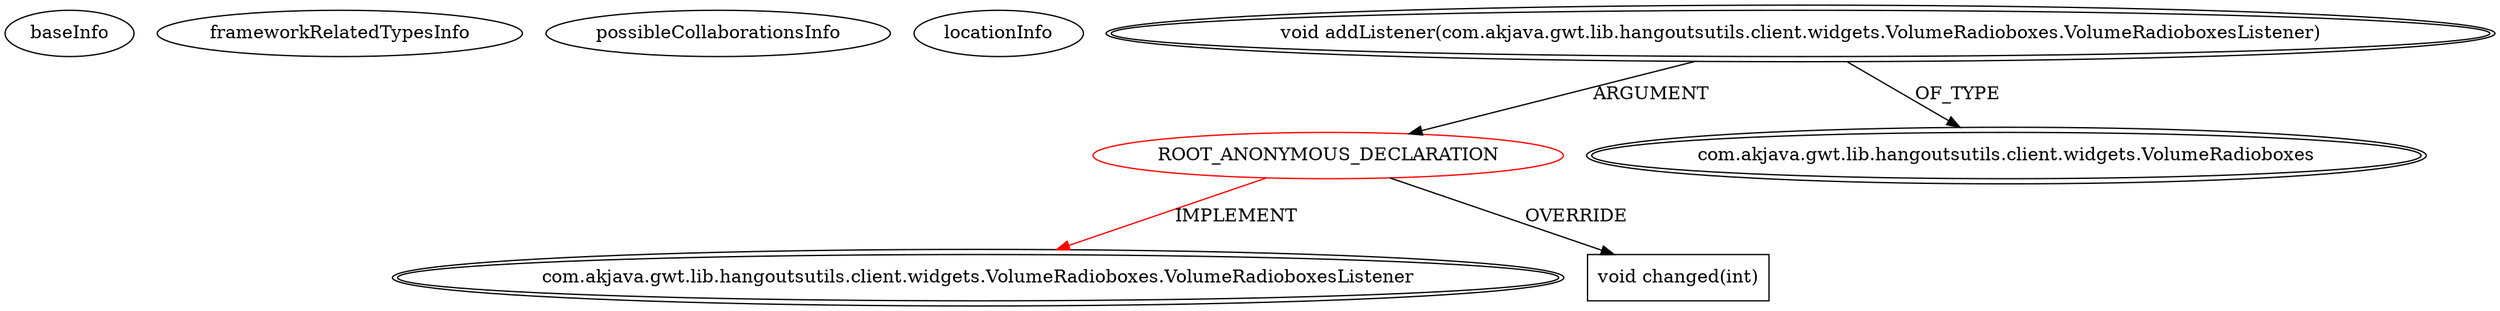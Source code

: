 digraph {
baseInfo[graphId=572,category="extension_graph",isAnonymous=true,possibleRelation=false]
frameworkRelatedTypesInfo[0="com.akjava.gwt.lib.hangoutsutils.client.widgets.VolumeRadioboxes.VolumeRadioboxesListener"]
possibleCollaborationsInfo[]
locationInfo[projectName="akjava-GWT-Hangouts",filePath="/akjava-GWT-Hangouts/GWT-Hangouts-master/apps/sound-player/src/com/akjava/gwt/hangout/soundplayer/client/HangoutSoundPlayer.java",contextSignature="void EditorData(int,java.lang.String,java.lang.String)",graphId="572"]
0[label="ROOT_ANONYMOUS_DECLARATION",vertexType="ROOT_ANONYMOUS_DECLARATION",isFrameworkType=false,color=red]
1[label="com.akjava.gwt.lib.hangoutsutils.client.widgets.VolumeRadioboxes.VolumeRadioboxesListener",vertexType="FRAMEWORK_INTERFACE_TYPE",isFrameworkType=true,peripheries=2]
2[label="void addListener(com.akjava.gwt.lib.hangoutsutils.client.widgets.VolumeRadioboxes.VolumeRadioboxesListener)",vertexType="OUTSIDE_CALL",isFrameworkType=true,peripheries=2]
3[label="com.akjava.gwt.lib.hangoutsutils.client.widgets.VolumeRadioboxes",vertexType="FRAMEWORK_CLASS_TYPE",isFrameworkType=true,peripheries=2]
4[label="void changed(int)",vertexType="OVERRIDING_METHOD_DECLARATION",isFrameworkType=false,shape=box]
0->1[label="IMPLEMENT",color=red]
2->0[label="ARGUMENT"]
2->3[label="OF_TYPE"]
0->4[label="OVERRIDE"]
}
